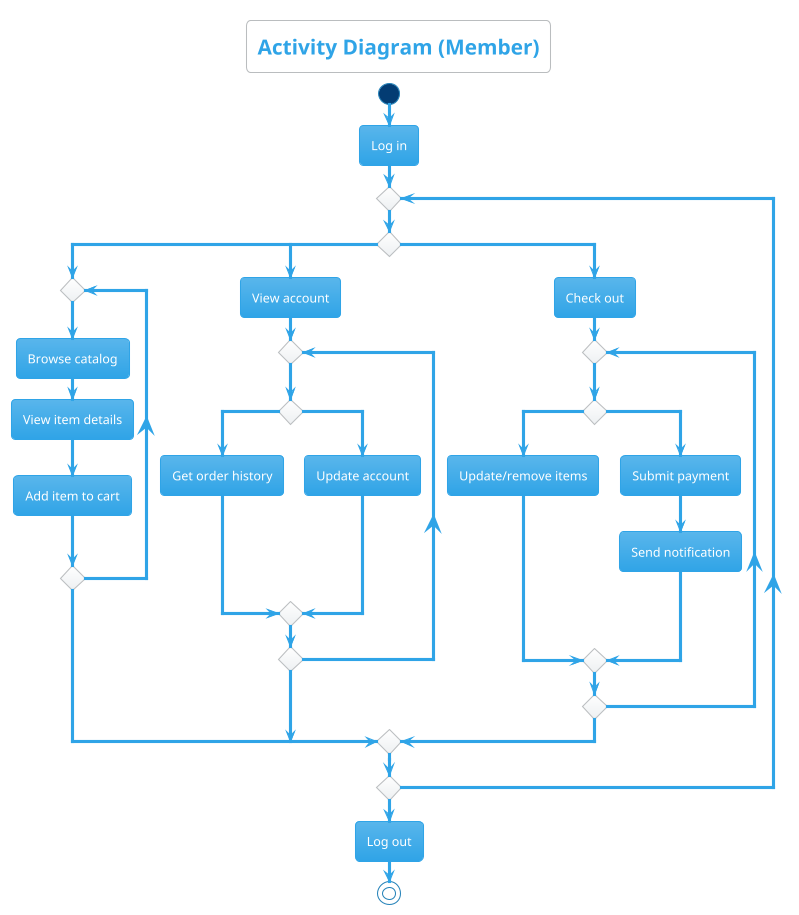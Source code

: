 @startuml activity-member
!theme cerulean

skinparam backgroundColor White

title Activity Diagram (Member)


start

:Log in;

repeat
    switch ()
    case ()
        repeat
            :Browse catalog;
            :View item details;
            :Add item to cart;
        repeat while
    case ()
        :View account;
        repeat
            switch ()
            case ()
                :Get order history;
            case ()
                :Update account;
            endswitch
        repeat while
    case ()
        :Check out;
        repeat
            switch ()
            case ()
                :Update/remove items;
            case ()
                :Submit payment;
                :Send notification;
            endswitch
        repeat while
    endswitch
    label end
repeat while

:Log out;

stop

@enduml
